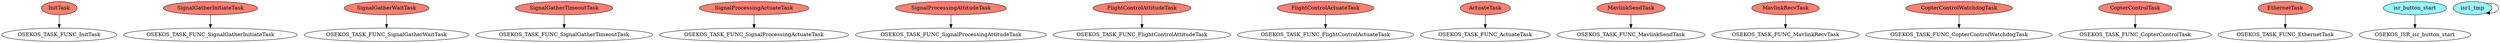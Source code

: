 digraph G {
		InitTask[fillcolor=salmon style=filled label=<InitTask<BR />>];
InitTask -> OSEKOS_TASK_FUNC_InitTask
		SignalGatherInitiateTask[fillcolor=salmon style=filled label=<SignalGatherInitiateTask<BR />>];
SignalGatherInitiateTask -> OSEKOS_TASK_FUNC_SignalGatherInitiateTask
		SignalGatherWaitTask[fillcolor=salmon style=filled label=<SignalGatherWaitTask<BR />>];
SignalGatherWaitTask -> OSEKOS_TASK_FUNC_SignalGatherWaitTask
		SignalGatherTimeoutTask[fillcolor=salmon style=filled label=<SignalGatherTimeoutTask<BR />>];
SignalGatherTimeoutTask -> OSEKOS_TASK_FUNC_SignalGatherTimeoutTask
		SignalProcessingActuateTask[fillcolor=salmon style=filled label=<SignalProcessingActuateTask<BR />>];
SignalProcessingActuateTask -> OSEKOS_TASK_FUNC_SignalProcessingActuateTask
		SignalProcessingAttitudeTask[fillcolor=salmon style=filled label=<SignalProcessingAttitudeTask<BR />>];
SignalProcessingAttitudeTask -> OSEKOS_TASK_FUNC_SignalProcessingAttitudeTask
		FlightControlAttitudeTask[fillcolor=salmon style=filled label=<FlightControlAttitudeTask<BR />>];
FlightControlAttitudeTask -> OSEKOS_TASK_FUNC_FlightControlAttitudeTask
		FlightControlActuateTask[fillcolor=salmon style=filled label=<FlightControlActuateTask<BR />>];
FlightControlActuateTask -> OSEKOS_TASK_FUNC_FlightControlActuateTask
		ActuateTask[fillcolor=salmon style=filled label=<ActuateTask<BR />>];
ActuateTask -> OSEKOS_TASK_FUNC_ActuateTask
		MavlinkSendTask[fillcolor=salmon style=filled label=<MavlinkSendTask<BR />>];
MavlinkSendTask -> OSEKOS_TASK_FUNC_MavlinkSendTask
		MavlinkRecvTask[fillcolor=salmon style=filled label=<MavlinkRecvTask<BR />>];
MavlinkRecvTask -> OSEKOS_TASK_FUNC_MavlinkRecvTask
		CopterControlWatchdogTask[fillcolor=salmon style=filled label=<CopterControlWatchdogTask<BR />>];
CopterControlWatchdogTask -> OSEKOS_TASK_FUNC_CopterControlWatchdogTask
		CopterControlTask[fillcolor=salmon style=filled label=<CopterControlTask<BR />>];
CopterControlTask -> OSEKOS_TASK_FUNC_CopterControlTask
		EthernetTask[fillcolor=salmon style=filled label=<EthernetTask<BR />>];
EthernetTask -> OSEKOS_TASK_FUNC_EthernetTask
		isr_button_start[fillcolor=cadetblue1 style=filled label=<isr_button_start<BR />>];
isr_button_start -> OSEKOS_ISR_isr_button_start
		isr1_tmp[fillcolor=cadetblue1 style=filled label=<isr1_tmp<BR />>];
isr1_tmp -> isr1_tmp

}